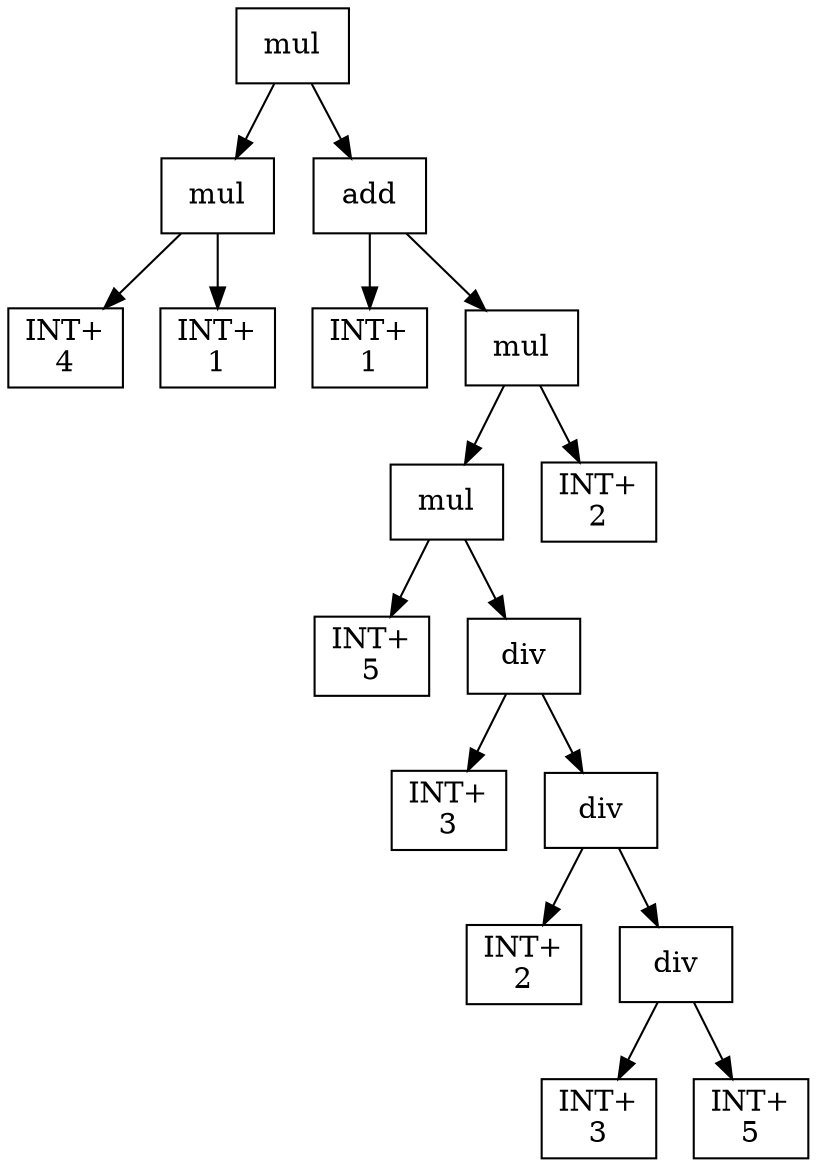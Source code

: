 digraph expr {
  node [shape=box];
  n1 [label="mul"];
  n2 [label="mul"];
  n3 [label="INT+\n4"];
  n4 [label="INT+\n1"];
  n2 -> n3;
  n2 -> n4;
  n5 [label="add"];
  n6 [label="INT+\n1"];
  n7 [label="mul"];
  n8 [label="mul"];
  n9 [label="INT+\n5"];
  n10 [label="div"];
  n11 [label="INT+\n3"];
  n12 [label="div"];
  n13 [label="INT+\n2"];
  n14 [label="div"];
  n15 [label="INT+\n3"];
  n16 [label="INT+\n5"];
  n14 -> n15;
  n14 -> n16;
  n12 -> n13;
  n12 -> n14;
  n10 -> n11;
  n10 -> n12;
  n8 -> n9;
  n8 -> n10;
  n17 [label="INT+\n2"];
  n7 -> n8;
  n7 -> n17;
  n5 -> n6;
  n5 -> n7;
  n1 -> n2;
  n1 -> n5;
}